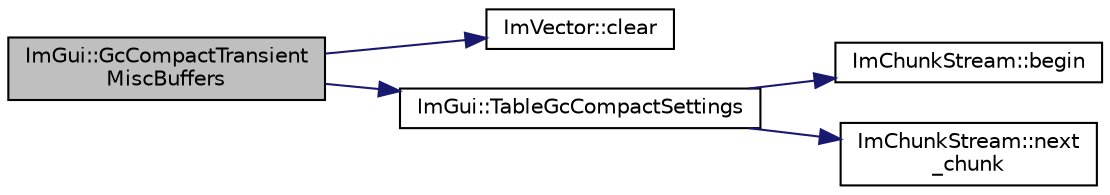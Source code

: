 digraph "ImGui::GcCompactTransientMiscBuffers"
{
 // LATEX_PDF_SIZE
  edge [fontname="Helvetica",fontsize="10",labelfontname="Helvetica",labelfontsize="10"];
  node [fontname="Helvetica",fontsize="10",shape=record];
  rankdir="LR";
  Node1 [label="ImGui::GcCompactTransient\lMiscBuffers",height=0.2,width=0.4,color="black", fillcolor="grey75", style="filled", fontcolor="black",tooltip=" "];
  Node1 -> Node2 [color="midnightblue",fontsize="10",style="solid",fontname="Helvetica"];
  Node2 [label="ImVector::clear",height=0.2,width=0.4,color="black", fillcolor="white", style="filled",URL="$struct_im_vector.html#ae2d401b4ec5f1113cdb8edb5a61a38f7",tooltip=" "];
  Node1 -> Node3 [color="midnightblue",fontsize="10",style="solid",fontname="Helvetica"];
  Node3 [label="ImGui::TableGcCompactSettings",height=0.2,width=0.4,color="black", fillcolor="white", style="filled",URL="$namespace_im_gui.html#a4e0c06857053c7c3fbde16b8fd5bee17",tooltip=" "];
  Node3 -> Node4 [color="midnightblue",fontsize="10",style="solid",fontname="Helvetica"];
  Node4 [label="ImChunkStream::begin",height=0.2,width=0.4,color="black", fillcolor="white", style="filled",URL="$struct_im_chunk_stream.html#a7cf0b26462edf55fba30b1a32de10117",tooltip=" "];
  Node3 -> Node5 [color="midnightblue",fontsize="10",style="solid",fontname="Helvetica"];
  Node5 [label="ImChunkStream::next\l_chunk",height=0.2,width=0.4,color="black", fillcolor="white", style="filled",URL="$struct_im_chunk_stream.html#a279ef3799a73ef047ca26a55aefb726e",tooltip=" "];
}
